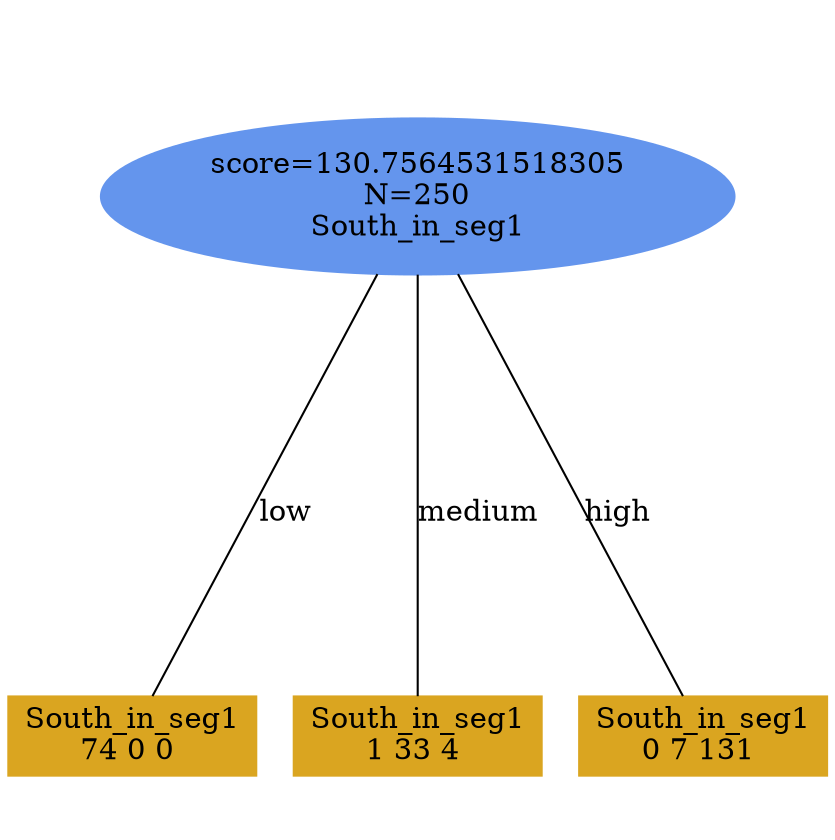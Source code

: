 digraph "DD" {
size = "7.5,10"
ratio=1.0;
center = true;
edge [dir = none];
{ rank = same; node [shape=ellipse, style=filled, color=cornflowerblue];"2714" [label="score=130.7564531518305\nN=250\nSouth_in_seg1"];}
{ rank = same; node [shape=box, style=filled, color=goldenrod];"2715" [label="South_in_seg1\n74 0 0 "];}
{ rank = same; node [shape=box, style=filled, color=goldenrod];"2716" [label="South_in_seg1\n1 33 4 "];}
{ rank = same; node [shape=box, style=filled, color=goldenrod];"2717" [label="South_in_seg1\n0 7 131 "];}
"2714" -> "2715" [label = "low"];
"2714" -> "2716" [label = "medium"];
"2714" -> "2717" [label = "high"];

}